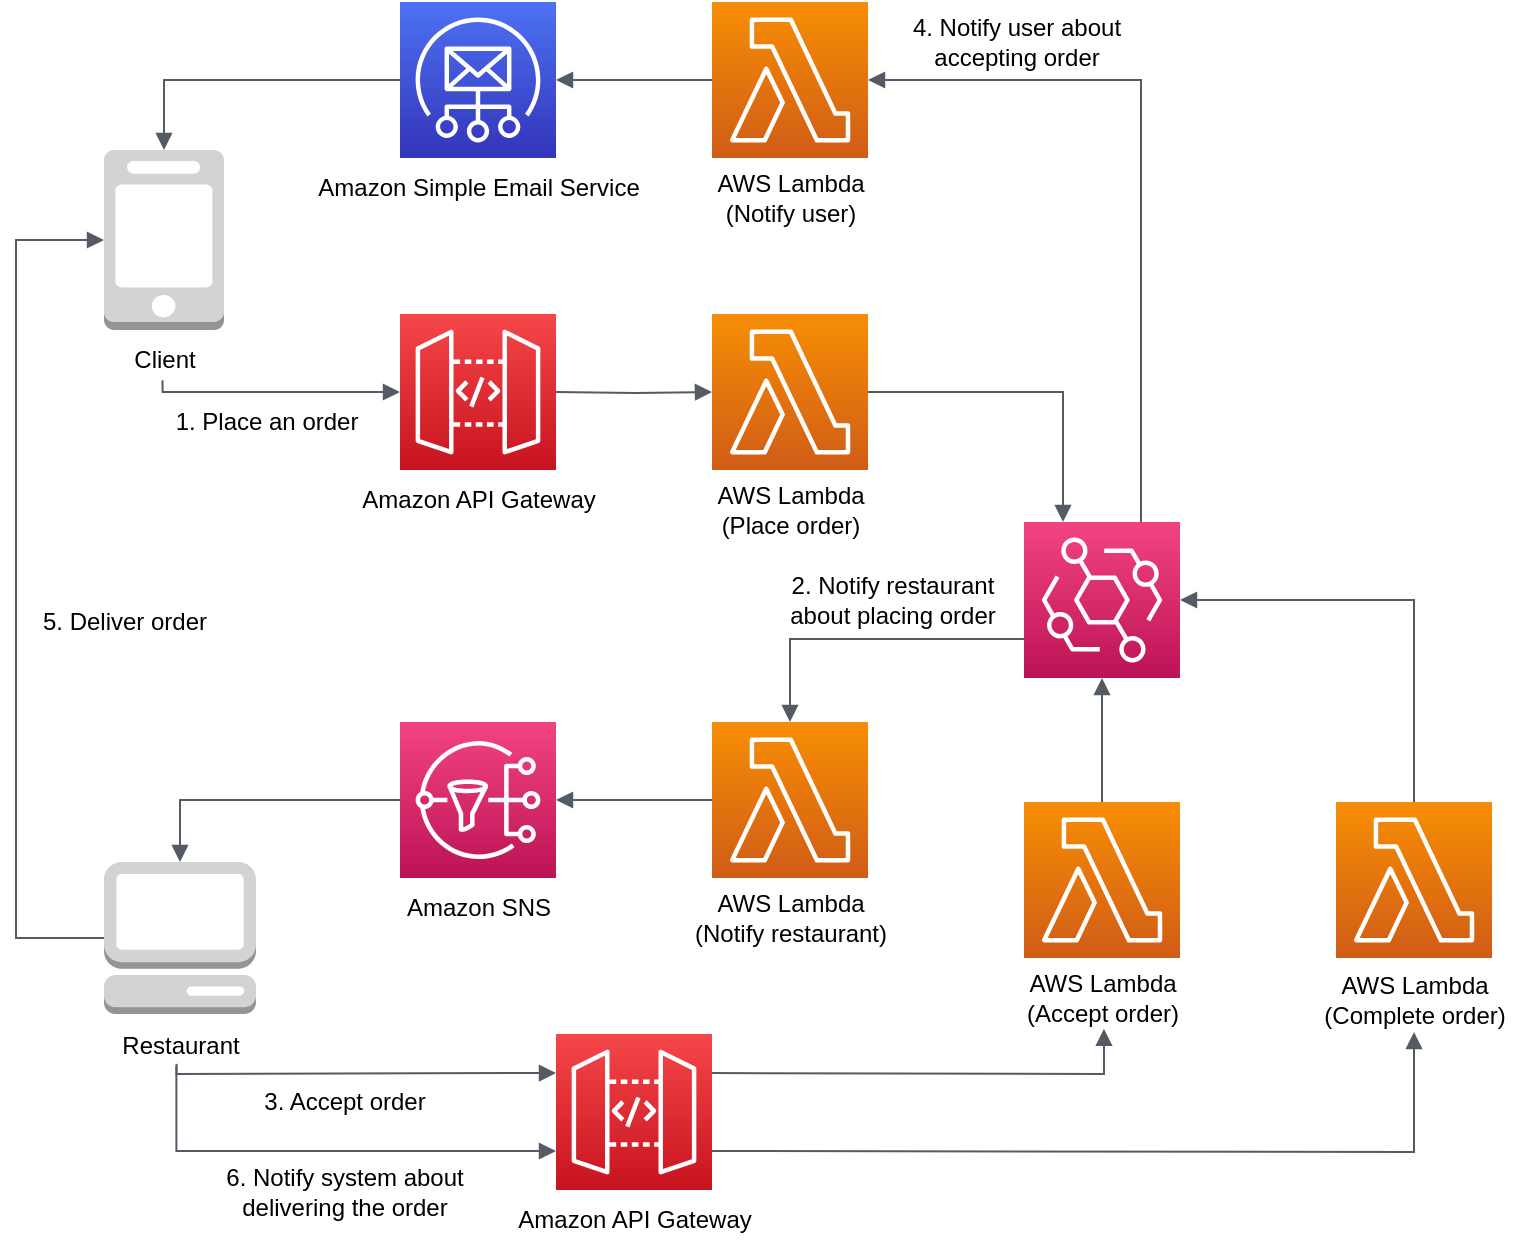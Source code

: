 <mxfile version="14.7.6" type="device"><diagram id="rWzZkIxivO_sf78wS4mH" name="Page-1"><mxGraphModel dx="2222" dy="909" grid="1" gridSize="10" guides="1" tooltips="1" connect="1" arrows="1" fold="1" page="1" pageScale="1" pageWidth="827" pageHeight="1169" math="0" shadow="0"><root><mxCell id="0"/><mxCell id="1" parent="0"/><mxCell id="H_PMIOhw8RqvIhhQ3gjr-20" value="Amazon Simple Email Service" style="text;html=1;align=center;verticalAlign=middle;resizable=0;points=[];autosize=1;" parent="1" vertex="1"><mxGeometry x="-669" y="103" width="180" height="20" as="geometry"/></mxCell><mxCell id="_BssEIU2ROxBEvCmGQ25-1" value="" style="points=[[0,0,0],[0.25,0,0],[0.5,0,0],[0.75,0,0],[1,0,0],[0,1,0],[0.25,1,0],[0.5,1,0],[0.75,1,0],[1,1,0],[0,0.25,0],[0,0.5,0],[0,0.75,0],[1,0.25,0],[1,0.5,0],[1,0.75,0]];outlineConnect=0;fontColor=#232F3E;gradientColor=#F78E04;gradientDirection=north;fillColor=#D05C17;strokeColor=#ffffff;dashed=0;verticalLabelPosition=bottom;verticalAlign=top;align=center;html=1;fontSize=12;fontStyle=0;aspect=fixed;shape=mxgraph.aws4.resourceIcon;resIcon=mxgraph.aws4.lambda;" vertex="1" parent="1"><mxGeometry x="-462" y="176" width="78" height="78" as="geometry"/></mxCell><mxCell id="_BssEIU2ROxBEvCmGQ25-4" value="" style="points=[[0,0,0],[0.25,0,0],[0.5,0,0],[0.75,0,0],[1,0,0],[0,1,0],[0.25,1,0],[0.5,1,0],[0.75,1,0],[1,1,0],[0,0.25,0],[0,0.5,0],[0,0.75,0],[1,0.25,0],[1,0.5,0],[1,0.75,0]];outlineConnect=0;fontColor=#232F3E;gradientColor=#4D72F3;gradientDirection=north;fillColor=#3334B9;strokeColor=#ffffff;dashed=0;verticalLabelPosition=bottom;verticalAlign=top;align=center;html=1;fontSize=12;fontStyle=0;aspect=fixed;shape=mxgraph.aws4.resourceIcon;resIcon=mxgraph.aws4.simple_email_service;" vertex="1" parent="1"><mxGeometry x="-618" y="20" width="78" height="78" as="geometry"/></mxCell><mxCell id="_BssEIU2ROxBEvCmGQ25-5" value="" style="points=[[0,0,0],[0.25,0,0],[0.5,0,0],[0.75,0,0],[1,0,0],[0,1,0],[0.25,1,0],[0.5,1,0],[0.75,1,0],[1,1,0],[0,0.25,0],[0,0.5,0],[0,0.75,0],[1,0.25,0],[1,0.5,0],[1,0.75,0]];outlineConnect=0;fontColor=#232F3E;gradientColor=#F34482;gradientDirection=north;fillColor=#BC1356;strokeColor=#ffffff;dashed=0;verticalLabelPosition=bottom;verticalAlign=top;align=center;html=1;fontSize=12;fontStyle=0;aspect=fixed;shape=mxgraph.aws4.resourceIcon;resIcon=mxgraph.aws4.sns;" vertex="1" parent="1"><mxGeometry x="-618" y="380" width="78" height="78" as="geometry"/></mxCell><mxCell id="_BssEIU2ROxBEvCmGQ25-7" value="" style="points=[[0,0,0],[0.25,0,0],[0.5,0,0],[0.75,0,0],[1,0,0],[0,1,0],[0.25,1,0],[0.5,1,0],[0.75,1,0],[1,1,0],[0,0.25,0],[0,0.5,0],[0,0.75,0],[1,0.25,0],[1,0.5,0],[1,0.75,0]];outlineConnect=0;fontColor=#232F3E;gradientColor=#F78E04;gradientDirection=north;fillColor=#D05C17;strokeColor=#ffffff;dashed=0;verticalLabelPosition=bottom;verticalAlign=top;align=center;html=1;fontSize=12;fontStyle=0;aspect=fixed;shape=mxgraph.aws4.resourceIcon;resIcon=mxgraph.aws4.lambda;" vertex="1" parent="1"><mxGeometry x="-462" y="380" width="78" height="78" as="geometry"/></mxCell><mxCell id="_BssEIU2ROxBEvCmGQ25-10" value="" style="points=[[0,0,0],[0.25,0,0],[0.5,0,0],[0.75,0,0],[1,0,0],[0,1,0],[0.25,1,0],[0.5,1,0],[0.75,1,0],[1,1,0],[0,0.25,0],[0,0.5,0],[0,0.75,0],[1,0.25,0],[1,0.5,0],[1,0.75,0]];outlineConnect=0;fontColor=#232F3E;gradientColor=#F78E04;gradientDirection=north;fillColor=#D05C17;strokeColor=#ffffff;dashed=0;verticalLabelPosition=bottom;verticalAlign=top;align=center;html=1;fontSize=12;fontStyle=0;aspect=fixed;shape=mxgraph.aws4.resourceIcon;resIcon=mxgraph.aws4.lambda;" vertex="1" parent="1"><mxGeometry x="-462" y="20" width="78" height="78" as="geometry"/></mxCell><mxCell id="_BssEIU2ROxBEvCmGQ25-11" value="" style="outlineConnect=0;dashed=0;verticalLabelPosition=bottom;verticalAlign=top;align=center;html=1;shape=mxgraph.aws3.mobile_client;fillColor=#D2D3D3;gradientColor=none;" vertex="1" parent="1"><mxGeometry x="-766" y="94" width="60" height="90" as="geometry"/></mxCell><mxCell id="_BssEIU2ROxBEvCmGQ25-12" value="" style="outlineConnect=0;dashed=0;verticalLabelPosition=bottom;verticalAlign=top;align=center;html=1;shape=mxgraph.aws3.management_console;fillColor=#D2D3D3;gradientColor=none;" vertex="1" parent="1"><mxGeometry x="-766" y="450" width="76" height="76" as="geometry"/></mxCell><mxCell id="_BssEIU2ROxBEvCmGQ25-17" value="" style="points=[[0,0,0],[0.25,0,0],[0.5,0,0],[0.75,0,0],[1,0,0],[0,1,0],[0.25,1,0],[0.5,1,0],[0.75,1,0],[1,1,0],[0,0.25,0],[0,0.5,0],[0,0.75,0],[1,0.25,0],[1,0.5,0],[1,0.75,0]];outlineConnect=0;fontColor=#232F3E;gradientColor=#F78E04;gradientDirection=north;fillColor=#D05C17;strokeColor=#ffffff;dashed=0;verticalLabelPosition=bottom;verticalAlign=top;align=center;html=1;fontSize=12;fontStyle=0;aspect=fixed;shape=mxgraph.aws4.resourceIcon;resIcon=mxgraph.aws4.lambda;" vertex="1" parent="1"><mxGeometry x="-150" y="420" width="78" height="78" as="geometry"/></mxCell><mxCell id="_BssEIU2ROxBEvCmGQ25-19" value="" style="points=[[0,0,0],[0.25,0,0],[0.5,0,0],[0.75,0,0],[1,0,0],[0,1,0],[0.25,1,0],[0.5,1,0],[0.75,1,0],[1,1,0],[0,0.25,0],[0,0.5,0],[0,0.75,0],[1,0.25,0],[1,0.5,0],[1,0.75,0]];outlineConnect=0;fontColor=#232F3E;gradientColor=#F78E04;gradientDirection=north;fillColor=#D05C17;strokeColor=#ffffff;dashed=0;verticalLabelPosition=bottom;verticalAlign=top;align=center;html=1;fontSize=12;fontStyle=0;aspect=fixed;shape=mxgraph.aws4.resourceIcon;resIcon=mxgraph.aws4.lambda;" vertex="1" parent="1"><mxGeometry x="-306" y="420" width="78" height="78" as="geometry"/></mxCell><mxCell id="_BssEIU2ROxBEvCmGQ25-20" value="" style="points=[[0,0,0],[0.25,0,0],[0.5,0,0],[0.75,0,0],[1,0,0],[0,1,0],[0.25,1,0],[0.5,1,0],[0.75,1,0],[1,1,0],[0,0.25,0],[0,0.5,0],[0,0.75,0],[1,0.25,0],[1,0.5,0],[1,0.75,0]];outlineConnect=0;fontColor=#232F3E;gradientColor=#F34482;gradientDirection=north;fillColor=#BC1356;strokeColor=#ffffff;dashed=0;verticalLabelPosition=bottom;verticalAlign=top;align=center;html=1;fontSize=12;fontStyle=0;aspect=fixed;shape=mxgraph.aws4.resourceIcon;resIcon=mxgraph.aws4.eventbridge;" vertex="1" parent="1"><mxGeometry x="-306" y="280" width="78" height="78" as="geometry"/></mxCell><mxCell id="_BssEIU2ROxBEvCmGQ25-22" value="" style="edgeStyle=orthogonalEdgeStyle;html=1;endArrow=block;elbow=vertical;startArrow=none;endFill=1;strokeColor=#545B64;rounded=0;entryX=0;entryY=0.5;entryDx=0;entryDy=0;entryPerimeter=0;exitX=0.485;exitY=1.007;exitDx=0;exitDy=0;exitPerimeter=0;" edge="1" parent="1" source="_BssEIU2ROxBEvCmGQ25-53" target="_BssEIU2ROxBEvCmGQ25-40"><mxGeometry width="100" relative="1" as="geometry"><mxPoint x="-760" y="215" as="sourcePoint"/><mxPoint x="-690" y="220" as="targetPoint"/><Array as="points"><mxPoint x="-737" y="215"/></Array></mxGeometry></mxCell><mxCell id="_BssEIU2ROxBEvCmGQ25-23" value="" style="edgeStyle=orthogonalEdgeStyle;html=1;endArrow=block;elbow=vertical;startArrow=none;endFill=1;strokeColor=#545B64;rounded=0;exitX=1;exitY=0.5;exitDx=0;exitDy=0;exitPerimeter=0;entryX=0;entryY=0.5;entryDx=0;entryDy=0;entryPerimeter=0;" edge="1" parent="1" target="_BssEIU2ROxBEvCmGQ25-1"><mxGeometry width="100" relative="1" as="geometry"><mxPoint x="-540" y="215" as="sourcePoint"/><mxPoint x="-480" y="230" as="targetPoint"/></mxGeometry></mxCell><mxCell id="_BssEIU2ROxBEvCmGQ25-24" value="" style="edgeStyle=orthogonalEdgeStyle;html=1;endArrow=block;elbow=vertical;startArrow=none;endFill=1;strokeColor=#545B64;rounded=0;entryX=0.5;entryY=0;entryDx=0;entryDy=0;entryPerimeter=0;exitX=0;exitY=0.5;exitDx=0;exitDy=0;exitPerimeter=0;" edge="1" parent="1" source="_BssEIU2ROxBEvCmGQ25-4" target="_BssEIU2ROxBEvCmGQ25-11"><mxGeometry width="100" relative="1" as="geometry"><mxPoint x="-850" y="30" as="sourcePoint"/><mxPoint x="-750" y="30" as="targetPoint"/></mxGeometry></mxCell><mxCell id="_BssEIU2ROxBEvCmGQ25-25" value="" style="edgeStyle=orthogonalEdgeStyle;html=1;endArrow=block;elbow=vertical;startArrow=none;endFill=1;strokeColor=#545B64;rounded=0;entryX=0;entryY=0.25;entryDx=0;entryDy=0;entryPerimeter=0;exitX=0.475;exitY=0.947;exitDx=0;exitDy=0;exitPerimeter=0;" edge="1" parent="1" source="_BssEIU2ROxBEvCmGQ25-54" target="_BssEIU2ROxBEvCmGQ25-39"><mxGeometry width="100" relative="1" as="geometry"><mxPoint x="-729" y="555" as="sourcePoint"/><mxPoint x="-570" y="556" as="targetPoint"/><Array as="points"><mxPoint x="-730" y="556"/><mxPoint x="-729" y="556"/></Array></mxGeometry></mxCell><mxCell id="_BssEIU2ROxBEvCmGQ25-26" value="" style="edgeStyle=orthogonalEdgeStyle;html=1;endArrow=block;elbow=vertical;startArrow=none;endFill=1;strokeColor=#545B64;rounded=0;entryX=1;entryY=0.5;entryDx=0;entryDy=0;entryPerimeter=0;exitX=0;exitY=0.5;exitDx=0;exitDy=0;exitPerimeter=0;" edge="1" parent="1" source="_BssEIU2ROxBEvCmGQ25-7" target="_BssEIU2ROxBEvCmGQ25-5"><mxGeometry width="100" relative="1" as="geometry"><mxPoint x="-850" y="350" as="sourcePoint"/><mxPoint x="-750" y="350" as="targetPoint"/></mxGeometry></mxCell><mxCell id="_BssEIU2ROxBEvCmGQ25-27" value="" style="edgeStyle=orthogonalEdgeStyle;html=1;endArrow=block;elbow=vertical;startArrow=none;endFill=1;strokeColor=#545B64;rounded=0;exitX=0;exitY=0.5;exitDx=0;exitDy=0;exitPerimeter=0;entryX=1;entryY=0.5;entryDx=0;entryDy=0;entryPerimeter=0;" edge="1" parent="1" source="_BssEIU2ROxBEvCmGQ25-10" target="_BssEIU2ROxBEvCmGQ25-4"><mxGeometry width="100" relative="1" as="geometry"><mxPoint x="-531" y="80" as="sourcePoint"/><mxPoint x="-490" y="-10" as="targetPoint"/></mxGeometry></mxCell><mxCell id="_BssEIU2ROxBEvCmGQ25-28" value="" style="edgeStyle=orthogonalEdgeStyle;html=1;endArrow=block;elbow=vertical;startArrow=none;endFill=1;strokeColor=#545B64;rounded=0;entryX=0.5;entryY=0;entryDx=0;entryDy=0;entryPerimeter=0;exitX=0;exitY=0.5;exitDx=0;exitDy=0;exitPerimeter=0;" edge="1" parent="1" source="_BssEIU2ROxBEvCmGQ25-5" target="_BssEIU2ROxBEvCmGQ25-12"><mxGeometry width="100" relative="1" as="geometry"><mxPoint x="-840" y="360" as="sourcePoint"/><mxPoint x="-740" y="360" as="targetPoint"/></mxGeometry></mxCell><mxCell id="_BssEIU2ROxBEvCmGQ25-29" value="" style="edgeStyle=orthogonalEdgeStyle;html=1;endArrow=block;elbow=vertical;startArrow=none;endFill=1;strokeColor=#545B64;rounded=0;exitX=1;exitY=0.75;exitDx=0;exitDy=0;exitPerimeter=0;entryX=0.5;entryY=1.033;entryDx=0;entryDy=0;entryPerimeter=0;" edge="1" parent="1" target="_BssEIU2ROxBEvCmGQ25-46"><mxGeometry width="100" relative="1" as="geometry"><mxPoint x="-462" y="594.5" as="sourcePoint"/><mxPoint x="-111" y="530" as="targetPoint"/></mxGeometry></mxCell><mxCell id="_BssEIU2ROxBEvCmGQ25-30" value="" style="edgeStyle=orthogonalEdgeStyle;html=1;endArrow=block;elbow=vertical;startArrow=none;endFill=1;strokeColor=#545B64;rounded=0;entryX=0;entryY=0.75;entryDx=0;entryDy=0;entryPerimeter=0;exitX=0.474;exitY=0.993;exitDx=0;exitDy=0;exitPerimeter=0;" edge="1" parent="1" source="_BssEIU2ROxBEvCmGQ25-54" target="_BssEIU2ROxBEvCmGQ25-39"><mxGeometry width="100" relative="1" as="geometry"><mxPoint x="-730" y="560" as="sourcePoint"/><mxPoint x="-630" y="610" as="targetPoint"/><Array as="points"><mxPoint x="-730" y="595"/></Array></mxGeometry></mxCell><mxCell id="_BssEIU2ROxBEvCmGQ25-31" value="" style="edgeStyle=orthogonalEdgeStyle;html=1;endArrow=block;elbow=vertical;startArrow=none;endFill=1;strokeColor=#545B64;rounded=0;exitX=0.75;exitY=0;exitDx=0;exitDy=0;exitPerimeter=0;entryX=1;entryY=0.5;entryDx=0;entryDy=0;entryPerimeter=0;" edge="1" parent="1" source="_BssEIU2ROxBEvCmGQ25-20" target="_BssEIU2ROxBEvCmGQ25-10"><mxGeometry width="100" relative="1" as="geometry"><mxPoint x="-900" y="264" as="sourcePoint"/><mxPoint x="-800" y="264" as="targetPoint"/></mxGeometry></mxCell><mxCell id="_BssEIU2ROxBEvCmGQ25-32" value="" style="edgeStyle=orthogonalEdgeStyle;html=1;endArrow=block;elbow=vertical;startArrow=none;endFill=1;strokeColor=#545B64;rounded=0;exitX=1;exitY=0.25;exitDx=0;exitDy=0;exitPerimeter=0;entryX=0.511;entryY=1.014;entryDx=0;entryDy=0;entryPerimeter=0;" edge="1" parent="1" target="_BssEIU2ROxBEvCmGQ25-45"><mxGeometry width="100" relative="1" as="geometry"><mxPoint x="-462" y="555.5" as="sourcePoint"/><mxPoint x="-267" y="530" as="targetPoint"/></mxGeometry></mxCell><mxCell id="_BssEIU2ROxBEvCmGQ25-33" value="" style="edgeStyle=orthogonalEdgeStyle;html=1;endArrow=block;elbow=vertical;startArrow=none;endFill=1;strokeColor=#545B64;rounded=0;exitX=1;exitY=0.5;exitDx=0;exitDy=0;exitPerimeter=0;entryX=0.25;entryY=0;entryDx=0;entryDy=0;entryPerimeter=0;" edge="1" parent="1" source="_BssEIU2ROxBEvCmGQ25-1" target="_BssEIU2ROxBEvCmGQ25-20"><mxGeometry width="100" relative="1" as="geometry"><mxPoint x="-880" y="284" as="sourcePoint"/><mxPoint x="-780" y="284" as="targetPoint"/></mxGeometry></mxCell><mxCell id="_BssEIU2ROxBEvCmGQ25-34" value="" style="edgeStyle=orthogonalEdgeStyle;html=1;endArrow=block;elbow=vertical;startArrow=none;endFill=1;strokeColor=#545B64;rounded=0;exitX=0.5;exitY=0;exitDx=0;exitDy=0;exitPerimeter=0;entryX=1;entryY=0.5;entryDx=0;entryDy=0;entryPerimeter=0;" edge="1" parent="1" source="_BssEIU2ROxBEvCmGQ25-17" target="_BssEIU2ROxBEvCmGQ25-20"><mxGeometry width="100" relative="1" as="geometry"><mxPoint x="-130" y="420" as="sourcePoint"/><mxPoint x="-800" y="264" as="targetPoint"/></mxGeometry></mxCell><mxCell id="_BssEIU2ROxBEvCmGQ25-35" value="" style="edgeStyle=orthogonalEdgeStyle;html=1;endArrow=block;elbow=vertical;startArrow=none;endFill=1;strokeColor=#545B64;rounded=0;exitX=0.5;exitY=0;exitDx=0;exitDy=0;exitPerimeter=0;entryX=0.5;entryY=1;entryDx=0;entryDy=0;entryPerimeter=0;" edge="1" parent="1" source="_BssEIU2ROxBEvCmGQ25-19" target="_BssEIU2ROxBEvCmGQ25-20"><mxGeometry width="100" relative="1" as="geometry"><mxPoint x="-890" y="274" as="sourcePoint"/><mxPoint x="-790" y="274" as="targetPoint"/></mxGeometry></mxCell><mxCell id="_BssEIU2ROxBEvCmGQ25-36" value="" style="edgeStyle=orthogonalEdgeStyle;html=1;endArrow=block;elbow=vertical;startArrow=none;endFill=1;strokeColor=#545B64;rounded=0;exitX=0;exitY=0.75;exitDx=0;exitDy=0;exitPerimeter=0;entryX=0.5;entryY=0;entryDx=0;entryDy=0;entryPerimeter=0;" edge="1" parent="1" source="_BssEIU2ROxBEvCmGQ25-20" target="_BssEIU2ROxBEvCmGQ25-7"><mxGeometry width="100" relative="1" as="geometry"><mxPoint x="-880" y="284" as="sourcePoint"/><mxPoint x="-780" y="284" as="targetPoint"/></mxGeometry></mxCell><mxCell id="_BssEIU2ROxBEvCmGQ25-37" value="AWS Lambda&lt;br&gt;(Notify user)" style="text;html=1;align=center;verticalAlign=middle;resizable=0;points=[];autosize=1;" vertex="1" parent="1"><mxGeometry x="-468" y="103" width="90" height="30" as="geometry"/></mxCell><mxCell id="_BssEIU2ROxBEvCmGQ25-38" value="Amazon API Gateway" style="text;html=1;align=center;verticalAlign=middle;resizable=0;points=[];autosize=1;" vertex="1" parent="1"><mxGeometry x="-644" y="259" width="130" height="20" as="geometry"/></mxCell><mxCell id="_BssEIU2ROxBEvCmGQ25-39" value="" style="points=[[0,0,0],[0.25,0,0],[0.5,0,0],[0.75,0,0],[1,0,0],[0,1,0],[0.25,1,0],[0.5,1,0],[0.75,1,0],[1,1,0],[0,0.25,0],[0,0.5,0],[0,0.75,0],[1,0.25,0],[1,0.5,0],[1,0.75,0]];outlineConnect=0;fontColor=#232F3E;gradientColor=#F54749;gradientDirection=north;fillColor=#C7131F;strokeColor=#ffffff;dashed=0;verticalLabelPosition=bottom;verticalAlign=top;align=center;html=1;fontSize=12;fontStyle=0;aspect=fixed;shape=mxgraph.aws4.resourceIcon;resIcon=mxgraph.aws4.api_gateway;" vertex="1" parent="1"><mxGeometry x="-540" y="536" width="78" height="78" as="geometry"/></mxCell><mxCell id="_BssEIU2ROxBEvCmGQ25-40" value="" style="points=[[0,0,0],[0.25,0,0],[0.5,0,0],[0.75,0,0],[1,0,0],[0,1,0],[0.25,1,0],[0.5,1,0],[0.75,1,0],[1,1,0],[0,0.25,0],[0,0.5,0],[0,0.75,0],[1,0.25,0],[1,0.5,0],[1,0.75,0]];outlineConnect=0;fontColor=#232F3E;gradientColor=#F54749;gradientDirection=north;fillColor=#C7131F;strokeColor=#ffffff;dashed=0;verticalLabelPosition=bottom;verticalAlign=top;align=center;html=1;fontSize=12;fontStyle=0;aspect=fixed;shape=mxgraph.aws4.resourceIcon;resIcon=mxgraph.aws4.api_gateway;" vertex="1" parent="1"><mxGeometry x="-618" y="176" width="78" height="78" as="geometry"/></mxCell><mxCell id="_BssEIU2ROxBEvCmGQ25-41" value="AWS Lambda&lt;br&gt;(Place order)" style="text;html=1;align=center;verticalAlign=middle;resizable=0;points=[];autosize=1;" vertex="1" parent="1"><mxGeometry x="-468" y="259" width="90" height="30" as="geometry"/></mxCell><mxCell id="_BssEIU2ROxBEvCmGQ25-42" value="Amazon SNS" style="text;html=1;align=center;verticalAlign=middle;resizable=0;points=[];autosize=1;" vertex="1" parent="1"><mxGeometry x="-624" y="463" width="90" height="20" as="geometry"/></mxCell><mxCell id="_BssEIU2ROxBEvCmGQ25-43" value="Amazon API Gateway" style="text;html=1;align=center;verticalAlign=middle;resizable=0;points=[];autosize=1;" vertex="1" parent="1"><mxGeometry x="-566" y="619" width="130" height="20" as="geometry"/></mxCell><mxCell id="_BssEIU2ROxBEvCmGQ25-44" value="AWS Lambda&lt;br&gt;(Notify restaurant)" style="text;html=1;align=center;verticalAlign=middle;resizable=0;points=[];autosize=1;" vertex="1" parent="1"><mxGeometry x="-478" y="463" width="110" height="30" as="geometry"/></mxCell><mxCell id="_BssEIU2ROxBEvCmGQ25-45" value="AWS Lambda&lt;br&gt;(Accept order)" style="text;html=1;align=center;verticalAlign=middle;resizable=0;points=[];autosize=1;" vertex="1" parent="1"><mxGeometry x="-312" y="503" width="90" height="30" as="geometry"/></mxCell><mxCell id="_BssEIU2ROxBEvCmGQ25-46" value="AWS Lambda&lt;br&gt;(Complete order)" style="text;html=1;align=center;verticalAlign=middle;resizable=0;points=[];autosize=1;" vertex="1" parent="1"><mxGeometry x="-166" y="504" width="110" height="30" as="geometry"/></mxCell><mxCell id="_BssEIU2ROxBEvCmGQ25-47" value="1. Place an order" style="text;html=1;align=center;verticalAlign=middle;resizable=0;points=[];autosize=1;strokeColor=none;" vertex="1" parent="1"><mxGeometry x="-740" y="220" width="110" height="20" as="geometry"/></mxCell><mxCell id="_BssEIU2ROxBEvCmGQ25-48" value="2. Notify restaurant &lt;br&gt;about placing order" style="text;html=1;align=center;verticalAlign=middle;resizable=0;points=[];autosize=1;strokeColor=none;" vertex="1" parent="1"><mxGeometry x="-432" y="304" width="120" height="30" as="geometry"/></mxCell><mxCell id="_BssEIU2ROxBEvCmGQ25-50" value="3. Accept order" style="text;html=1;align=center;verticalAlign=middle;resizable=0;points=[];autosize=1;strokeColor=none;" vertex="1" parent="1"><mxGeometry x="-696" y="560" width="100" height="20" as="geometry"/></mxCell><mxCell id="_BssEIU2ROxBEvCmGQ25-51" value="4. Notify user about &lt;br&gt;accepting order" style="text;html=1;align=center;verticalAlign=middle;resizable=0;points=[];autosize=1;strokeColor=none;" vertex="1" parent="1"><mxGeometry x="-370" y="25" width="120" height="30" as="geometry"/></mxCell><mxCell id="_BssEIU2ROxBEvCmGQ25-52" value="" style="edgeStyle=orthogonalEdgeStyle;html=1;endArrow=block;elbow=vertical;startArrow=none;endFill=1;strokeColor=#545B64;rounded=0;entryX=0;entryY=0.5;entryDx=0;entryDy=0;entryPerimeter=0;exitX=0;exitY=0.5;exitDx=0;exitDy=0;exitPerimeter=0;" edge="1" parent="1" source="_BssEIU2ROxBEvCmGQ25-12" target="_BssEIU2ROxBEvCmGQ25-11"><mxGeometry width="100" relative="1" as="geometry"><mxPoint x="-790" y="480" as="sourcePoint"/><mxPoint x="-980" y="445" as="targetPoint"/><Array as="points"><mxPoint x="-810" y="488"/><mxPoint x="-810" y="139"/></Array></mxGeometry></mxCell><mxCell id="_BssEIU2ROxBEvCmGQ25-53" value="Client" style="text;html=1;align=center;verticalAlign=middle;resizable=0;points=[];autosize=1;strokeColor=none;" vertex="1" parent="1"><mxGeometry x="-761" y="189" width="50" height="20" as="geometry"/></mxCell><mxCell id="_BssEIU2ROxBEvCmGQ25-54" value="Restaurant" style="text;html=1;align=center;verticalAlign=middle;resizable=0;points=[];autosize=1;strokeColor=none;" vertex="1" parent="1"><mxGeometry x="-763" y="532" width="70" height="20" as="geometry"/></mxCell><mxCell id="_BssEIU2ROxBEvCmGQ25-55" value="5. Deliver order" style="text;html=1;align=center;verticalAlign=middle;resizable=0;points=[];autosize=1;strokeColor=none;" vertex="1" parent="1"><mxGeometry x="-806" y="320" width="100" height="20" as="geometry"/></mxCell><mxCell id="_BssEIU2ROxBEvCmGQ25-56" value="6. Notify system about &lt;br&gt;delivering the order" style="text;html=1;align=center;verticalAlign=middle;resizable=0;points=[];autosize=1;strokeColor=none;" vertex="1" parent="1"><mxGeometry x="-711" y="600" width="130" height="30" as="geometry"/></mxCell></root></mxGraphModel></diagram></mxfile>